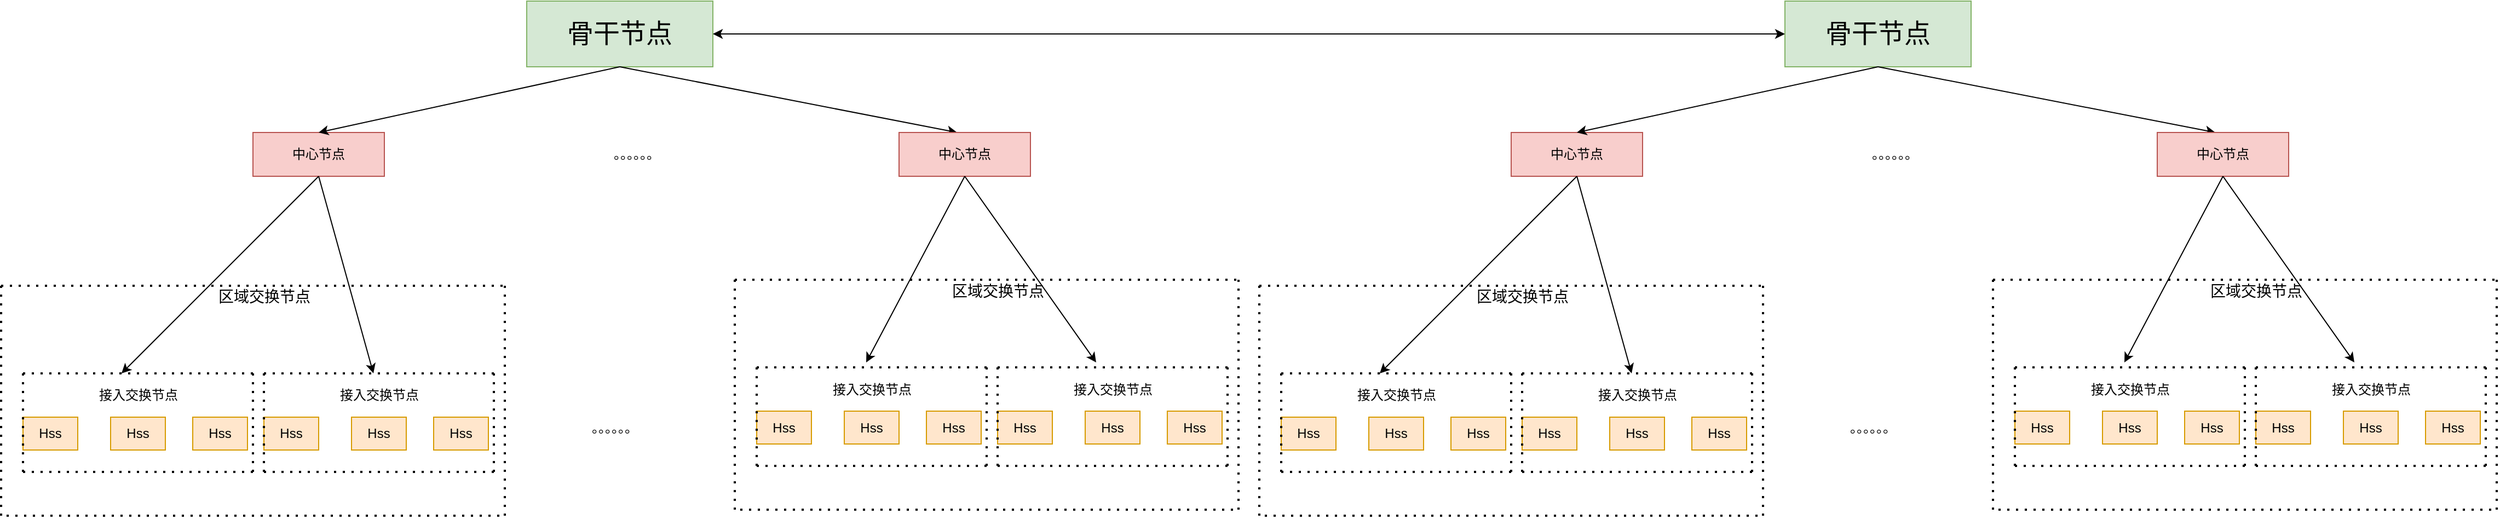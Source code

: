 <mxfile version="13.9.9" type="device"><diagram id="vBe8_hm-TuAzJ5K_MDb0" name="第 1 页"><mxGraphModel dx="2946" dy="1746" grid="1" gridSize="10" guides="1" tooltips="1" connect="1" arrows="1" fold="1" page="1" pageScale="1" pageWidth="1169" pageHeight="827" math="0" shadow="0"><root><mxCell id="0"/><mxCell id="1" parent="0"/><mxCell id="EunMTcDta3f5JZEmmVOf-1" value="&lt;font style=&quot;font-size: 24px&quot;&gt;骨干节点&lt;/font&gt;" style="rounded=0;whiteSpace=wrap;html=1;fillColor=#d5e8d4;strokeColor=#82b366;" parent="1" vertex="1"><mxGeometry x="500" y="10" width="170" height="60" as="geometry"/></mxCell><mxCell id="EunMTcDta3f5JZEmmVOf-2" value="中心节点" style="rounded=0;whiteSpace=wrap;html=1;fillColor=#f8cecc;strokeColor=#b85450;" parent="1" vertex="1"><mxGeometry x="250" y="130" width="120" height="40" as="geometry"/></mxCell><mxCell id="EunMTcDta3f5JZEmmVOf-4" value="" style="endArrow=classic;html=1;exitX=0.5;exitY=1;exitDx=0;exitDy=0;entryX=0.442;entryY=0;entryDx=0;entryDy=0;entryPerimeter=0;" parent="1" source="EunMTcDta3f5JZEmmVOf-1" target="EunMTcDta3f5JZEmmVOf-40" edge="1"><mxGeometry width="50" height="50" relative="1" as="geometry"><mxPoint x="240" y="310" as="sourcePoint"/><mxPoint x="1065" y="140" as="targetPoint"/></mxGeometry></mxCell><mxCell id="EunMTcDta3f5JZEmmVOf-5" value="" style="endArrow=classic;html=1;exitX=0.5;exitY=1;exitDx=0;exitDy=0;entryX=0.5;entryY=0;entryDx=0;entryDy=0;" parent="1" source="EunMTcDta3f5JZEmmVOf-1" target="EunMTcDta3f5JZEmmVOf-2" edge="1"><mxGeometry width="50" height="50" relative="1" as="geometry"><mxPoint x="250" y="320" as="sourcePoint"/><mxPoint x="300" y="270" as="targetPoint"/></mxGeometry></mxCell><mxCell id="EunMTcDta3f5JZEmmVOf-8" value="Hss" style="rounded=0;whiteSpace=wrap;html=1;fillColor=#ffe6cc;strokeColor=#d79b00;" parent="1" vertex="1"><mxGeometry x="40" y="390" width="50" height="30" as="geometry"/></mxCell><mxCell id="EunMTcDta3f5JZEmmVOf-9" value="Hss" style="rounded=0;whiteSpace=wrap;html=1;fillColor=#ffe6cc;strokeColor=#d79b00;" parent="1" vertex="1"><mxGeometry x="120" y="390" width="50" height="30" as="geometry"/></mxCell><mxCell id="EunMTcDta3f5JZEmmVOf-10" value="Hss" style="rounded=0;whiteSpace=wrap;html=1;fillColor=#ffe6cc;strokeColor=#d79b00;" parent="1" vertex="1"><mxGeometry x="195" y="390" width="50" height="30" as="geometry"/></mxCell><mxCell id="EunMTcDta3f5JZEmmVOf-12" value="" style="endArrow=none;dashed=1;html=1;dashPattern=1 3;strokeWidth=2;" parent="1" edge="1"><mxGeometry width="50" height="50" relative="1" as="geometry"><mxPoint x="20" y="270" as="sourcePoint"/><mxPoint x="480" y="270" as="targetPoint"/></mxGeometry></mxCell><mxCell id="EunMTcDta3f5JZEmmVOf-13" value="" style="endArrow=none;dashed=1;html=1;dashPattern=1 3;strokeWidth=2;" parent="1" edge="1"><mxGeometry width="50" height="50" relative="1" as="geometry"><mxPoint x="25" y="480" as="sourcePoint"/><mxPoint x="480" y="480" as="targetPoint"/></mxGeometry></mxCell><mxCell id="EunMTcDta3f5JZEmmVOf-14" value="" style="endArrow=none;dashed=1;html=1;dashPattern=1 3;strokeWidth=2;" parent="1" edge="1"><mxGeometry width="50" height="50" relative="1" as="geometry"><mxPoint x="20" y="270" as="sourcePoint"/><mxPoint x="20" y="480" as="targetPoint"/></mxGeometry></mxCell><mxCell id="EunMTcDta3f5JZEmmVOf-15" value="" style="endArrow=none;dashed=1;html=1;dashPattern=1 3;strokeWidth=2;" parent="1" edge="1"><mxGeometry width="50" height="50" relative="1" as="geometry"><mxPoint x="480" y="480" as="sourcePoint"/><mxPoint x="480" y="270" as="targetPoint"/></mxGeometry></mxCell><mxCell id="EunMTcDta3f5JZEmmVOf-16" value="&lt;font style=&quot;font-size: 14px&quot;&gt;区域交换节点&lt;/font&gt;" style="text;html=1;align=center;verticalAlign=middle;resizable=0;points=[];autosize=1;" parent="1" vertex="1"><mxGeometry x="210" y="270" width="100" height="20" as="geometry"/></mxCell><mxCell id="EunMTcDta3f5JZEmmVOf-17" value="" style="endArrow=none;dashed=1;html=1;dashPattern=1 3;strokeWidth=2;" parent="1" edge="1"><mxGeometry width="50" height="50" relative="1" as="geometry"><mxPoint x="40" y="350" as="sourcePoint"/><mxPoint x="250" y="350" as="targetPoint"/></mxGeometry></mxCell><mxCell id="EunMTcDta3f5JZEmmVOf-18" value="" style="endArrow=none;dashed=1;html=1;dashPattern=1 3;strokeWidth=2;" parent="1" edge="1"><mxGeometry width="50" height="50" relative="1" as="geometry"><mxPoint x="40" y="350" as="sourcePoint"/><mxPoint x="40" y="440" as="targetPoint"/></mxGeometry></mxCell><mxCell id="EunMTcDta3f5JZEmmVOf-19" value="" style="endArrow=none;dashed=1;html=1;dashPattern=1 3;strokeWidth=2;" parent="1" edge="1"><mxGeometry width="50" height="50" relative="1" as="geometry"><mxPoint x="250" y="350" as="sourcePoint"/><mxPoint x="250" y="440" as="targetPoint"/></mxGeometry></mxCell><mxCell id="EunMTcDta3f5JZEmmVOf-20" value="" style="endArrow=none;dashed=1;html=1;dashPattern=1 3;strokeWidth=2;" parent="1" edge="1"><mxGeometry width="50" height="50" relative="1" as="geometry"><mxPoint x="40" y="440" as="sourcePoint"/><mxPoint x="250" y="440" as="targetPoint"/></mxGeometry></mxCell><mxCell id="EunMTcDta3f5JZEmmVOf-23" value="接入交换节点" style="text;html=1;align=center;verticalAlign=middle;resizable=0;points=[];autosize=1;" parent="1" vertex="1"><mxGeometry x="100" y="360" width="90" height="20" as="geometry"/></mxCell><mxCell id="EunMTcDta3f5JZEmmVOf-32" value="Hss" style="rounded=0;whiteSpace=wrap;html=1;fillColor=#ffe6cc;strokeColor=#d79b00;" parent="1" vertex="1"><mxGeometry x="260" y="390" width="50" height="30" as="geometry"/></mxCell><mxCell id="EunMTcDta3f5JZEmmVOf-33" value="Hss" style="rounded=0;whiteSpace=wrap;html=1;fillColor=#ffe6cc;strokeColor=#d79b00;" parent="1" vertex="1"><mxGeometry x="340" y="390" width="50" height="30" as="geometry"/></mxCell><mxCell id="EunMTcDta3f5JZEmmVOf-34" value="Hss" style="rounded=0;whiteSpace=wrap;html=1;fillColor=#ffe6cc;strokeColor=#d79b00;" parent="1" vertex="1"><mxGeometry x="415" y="390" width="50" height="30" as="geometry"/></mxCell><mxCell id="EunMTcDta3f5JZEmmVOf-35" value="" style="endArrow=none;dashed=1;html=1;dashPattern=1 3;strokeWidth=2;" parent="1" edge="1"><mxGeometry width="50" height="50" relative="1" as="geometry"><mxPoint x="260" y="350" as="sourcePoint"/><mxPoint x="470" y="350" as="targetPoint"/></mxGeometry></mxCell><mxCell id="EunMTcDta3f5JZEmmVOf-36" value="" style="endArrow=none;dashed=1;html=1;dashPattern=1 3;strokeWidth=2;" parent="1" edge="1"><mxGeometry width="50" height="50" relative="1" as="geometry"><mxPoint x="260" y="350" as="sourcePoint"/><mxPoint x="260" y="440" as="targetPoint"/></mxGeometry></mxCell><mxCell id="EunMTcDta3f5JZEmmVOf-37" value="" style="endArrow=none;dashed=1;html=1;dashPattern=1 3;strokeWidth=2;" parent="1" edge="1"><mxGeometry width="50" height="50" relative="1" as="geometry"><mxPoint x="470" y="350" as="sourcePoint"/><mxPoint x="470" y="440" as="targetPoint"/></mxGeometry></mxCell><mxCell id="EunMTcDta3f5JZEmmVOf-38" value="" style="endArrow=none;dashed=1;html=1;dashPattern=1 3;strokeWidth=2;" parent="1" edge="1"><mxGeometry width="50" height="50" relative="1" as="geometry"><mxPoint x="260" y="440" as="sourcePoint"/><mxPoint x="470" y="440" as="targetPoint"/></mxGeometry></mxCell><mxCell id="EunMTcDta3f5JZEmmVOf-39" value="接入交换节点" style="text;html=1;align=center;verticalAlign=middle;resizable=0;points=[];autosize=1;" parent="1" vertex="1"><mxGeometry x="320" y="360" width="90" height="20" as="geometry"/></mxCell><mxCell id="EunMTcDta3f5JZEmmVOf-40" value="中心节点" style="rounded=0;whiteSpace=wrap;html=1;fillColor=#f8cecc;strokeColor=#b85450;" parent="1" vertex="1"><mxGeometry x="840" y="130" width="120" height="40" as="geometry"/></mxCell><mxCell id="EunMTcDta3f5JZEmmVOf-41" value="" style="endArrow=classic;html=1;exitX=0.5;exitY=1;exitDx=0;exitDy=0;" parent="1" source="EunMTcDta3f5JZEmmVOf-2" edge="1"><mxGeometry width="50" height="50" relative="1" as="geometry"><mxPoint x="210" y="270" as="sourcePoint"/><mxPoint x="130" y="350" as="targetPoint"/></mxGeometry></mxCell><mxCell id="EunMTcDta3f5JZEmmVOf-42" value="。。。。。。" style="text;html=1;align=center;verticalAlign=middle;resizable=0;points=[];autosize=1;" parent="1" vertex="1"><mxGeometry x="555" y="140" width="90" height="20" as="geometry"/></mxCell><mxCell id="EunMTcDta3f5JZEmmVOf-43" value="" style="endArrow=classic;html=1;exitX=0.5;exitY=1;exitDx=0;exitDy=0;" parent="1" source="EunMTcDta3f5JZEmmVOf-2" edge="1"><mxGeometry width="50" height="50" relative="1" as="geometry"><mxPoint x="240" y="210" as="sourcePoint"/><mxPoint x="360" y="350" as="targetPoint"/></mxGeometry></mxCell><mxCell id="EunMTcDta3f5JZEmmVOf-44" value="Hss" style="rounded=0;whiteSpace=wrap;html=1;fillColor=#ffe6cc;strokeColor=#d79b00;" parent="1" vertex="1"><mxGeometry x="710" y="384.5" width="50" height="30" as="geometry"/></mxCell><mxCell id="EunMTcDta3f5JZEmmVOf-45" value="Hss" style="rounded=0;whiteSpace=wrap;html=1;fillColor=#ffe6cc;strokeColor=#d79b00;" parent="1" vertex="1"><mxGeometry x="790" y="384.5" width="50" height="30" as="geometry"/></mxCell><mxCell id="EunMTcDta3f5JZEmmVOf-46" value="Hss" style="rounded=0;whiteSpace=wrap;html=1;fillColor=#ffe6cc;strokeColor=#d79b00;" parent="1" vertex="1"><mxGeometry x="865" y="384.5" width="50" height="30" as="geometry"/></mxCell><mxCell id="EunMTcDta3f5JZEmmVOf-47" value="" style="endArrow=none;dashed=1;html=1;dashPattern=1 3;strokeWidth=2;" parent="1" edge="1"><mxGeometry width="50" height="50" relative="1" as="geometry"><mxPoint x="690" y="264.5" as="sourcePoint"/><mxPoint x="1150" y="264.5" as="targetPoint"/></mxGeometry></mxCell><mxCell id="EunMTcDta3f5JZEmmVOf-48" value="" style="endArrow=none;dashed=1;html=1;dashPattern=1 3;strokeWidth=2;" parent="1" edge="1"><mxGeometry width="50" height="50" relative="1" as="geometry"><mxPoint x="695" y="474.5" as="sourcePoint"/><mxPoint x="1150" y="474.5" as="targetPoint"/></mxGeometry></mxCell><mxCell id="EunMTcDta3f5JZEmmVOf-49" value="" style="endArrow=none;dashed=1;html=1;dashPattern=1 3;strokeWidth=2;" parent="1" edge="1"><mxGeometry width="50" height="50" relative="1" as="geometry"><mxPoint x="690" y="264.5" as="sourcePoint"/><mxPoint x="690" y="474.5" as="targetPoint"/></mxGeometry></mxCell><mxCell id="EunMTcDta3f5JZEmmVOf-50" value="" style="endArrow=none;dashed=1;html=1;dashPattern=1 3;strokeWidth=2;" parent="1" edge="1"><mxGeometry width="50" height="50" relative="1" as="geometry"><mxPoint x="1150" y="474.5" as="sourcePoint"/><mxPoint x="1150" y="264.5" as="targetPoint"/></mxGeometry></mxCell><mxCell id="EunMTcDta3f5JZEmmVOf-51" value="&lt;font style=&quot;font-size: 14px&quot;&gt;区域交换节点&lt;/font&gt;" style="text;html=1;align=center;verticalAlign=middle;resizable=0;points=[];autosize=1;" parent="1" vertex="1"><mxGeometry x="880" y="264.5" width="100" height="20" as="geometry"/></mxCell><mxCell id="EunMTcDta3f5JZEmmVOf-52" value="" style="endArrow=none;dashed=1;html=1;dashPattern=1 3;strokeWidth=2;" parent="1" edge="1"><mxGeometry width="50" height="50" relative="1" as="geometry"><mxPoint x="710" y="344.5" as="sourcePoint"/><mxPoint x="920" y="344.5" as="targetPoint"/></mxGeometry></mxCell><mxCell id="EunMTcDta3f5JZEmmVOf-53" value="" style="endArrow=none;dashed=1;html=1;dashPattern=1 3;strokeWidth=2;" parent="1" edge="1"><mxGeometry width="50" height="50" relative="1" as="geometry"><mxPoint x="710" y="344.5" as="sourcePoint"/><mxPoint x="710" y="434.5" as="targetPoint"/></mxGeometry></mxCell><mxCell id="EunMTcDta3f5JZEmmVOf-54" value="" style="endArrow=none;dashed=1;html=1;dashPattern=1 3;strokeWidth=2;" parent="1" edge="1"><mxGeometry width="50" height="50" relative="1" as="geometry"><mxPoint x="920" y="344.5" as="sourcePoint"/><mxPoint x="920" y="434.5" as="targetPoint"/></mxGeometry></mxCell><mxCell id="EunMTcDta3f5JZEmmVOf-55" value="" style="endArrow=none;dashed=1;html=1;dashPattern=1 3;strokeWidth=2;" parent="1" edge="1"><mxGeometry width="50" height="50" relative="1" as="geometry"><mxPoint x="710" y="434.5" as="sourcePoint"/><mxPoint x="920" y="434.5" as="targetPoint"/></mxGeometry></mxCell><mxCell id="EunMTcDta3f5JZEmmVOf-56" value="接入交换节点" style="text;html=1;align=center;verticalAlign=middle;resizable=0;points=[];autosize=1;" parent="1" vertex="1"><mxGeometry x="770" y="354.5" width="90" height="20" as="geometry"/></mxCell><mxCell id="EunMTcDta3f5JZEmmVOf-57" value="Hss" style="rounded=0;whiteSpace=wrap;html=1;fillColor=#ffe6cc;strokeColor=#d79b00;" parent="1" vertex="1"><mxGeometry x="930" y="384.5" width="50" height="30" as="geometry"/></mxCell><mxCell id="EunMTcDta3f5JZEmmVOf-58" value="Hss" style="rounded=0;whiteSpace=wrap;html=1;fillColor=#ffe6cc;strokeColor=#d79b00;" parent="1" vertex="1"><mxGeometry x="1010" y="384.5" width="50" height="30" as="geometry"/></mxCell><mxCell id="EunMTcDta3f5JZEmmVOf-59" value="Hss" style="rounded=0;whiteSpace=wrap;html=1;fillColor=#ffe6cc;strokeColor=#d79b00;" parent="1" vertex="1"><mxGeometry x="1085" y="384.5" width="50" height="30" as="geometry"/></mxCell><mxCell id="EunMTcDta3f5JZEmmVOf-60" value="" style="endArrow=none;dashed=1;html=1;dashPattern=1 3;strokeWidth=2;" parent="1" edge="1"><mxGeometry width="50" height="50" relative="1" as="geometry"><mxPoint x="930" y="344.5" as="sourcePoint"/><mxPoint x="1140" y="344.5" as="targetPoint"/></mxGeometry></mxCell><mxCell id="EunMTcDta3f5JZEmmVOf-61" value="" style="endArrow=none;dashed=1;html=1;dashPattern=1 3;strokeWidth=2;" parent="1" edge="1"><mxGeometry width="50" height="50" relative="1" as="geometry"><mxPoint x="930" y="344.5" as="sourcePoint"/><mxPoint x="930" y="434.5" as="targetPoint"/></mxGeometry></mxCell><mxCell id="EunMTcDta3f5JZEmmVOf-62" value="" style="endArrow=none;dashed=1;html=1;dashPattern=1 3;strokeWidth=2;" parent="1" edge="1"><mxGeometry width="50" height="50" relative="1" as="geometry"><mxPoint x="1140" y="344.5" as="sourcePoint"/><mxPoint x="1140" y="434.5" as="targetPoint"/></mxGeometry></mxCell><mxCell id="EunMTcDta3f5JZEmmVOf-63" value="" style="endArrow=none;dashed=1;html=1;dashPattern=1 3;strokeWidth=2;" parent="1" edge="1"><mxGeometry width="50" height="50" relative="1" as="geometry"><mxPoint x="930" y="434.5" as="sourcePoint"/><mxPoint x="1140" y="434.5" as="targetPoint"/></mxGeometry></mxCell><mxCell id="EunMTcDta3f5JZEmmVOf-64" value="接入交换节点" style="text;html=1;align=center;verticalAlign=middle;resizable=0;points=[];autosize=1;" parent="1" vertex="1"><mxGeometry x="990" y="354.5" width="90" height="20" as="geometry"/></mxCell><mxCell id="EunMTcDta3f5JZEmmVOf-65" value="" style="endArrow=classic;html=1;exitX=0.5;exitY=1;exitDx=0;exitDy=0;" parent="1" source="EunMTcDta3f5JZEmmVOf-40" edge="1"><mxGeometry width="50" height="50" relative="1" as="geometry"><mxPoint x="320" y="180" as="sourcePoint"/><mxPoint x="810" y="340" as="targetPoint"/></mxGeometry></mxCell><mxCell id="EunMTcDta3f5JZEmmVOf-66" value="" style="endArrow=classic;html=1;exitX=0.5;exitY=1;exitDx=0;exitDy=0;" parent="1" source="EunMTcDta3f5JZEmmVOf-40" edge="1"><mxGeometry width="50" height="50" relative="1" as="geometry"><mxPoint x="900" y="180" as="sourcePoint"/><mxPoint x="1020" y="340" as="targetPoint"/></mxGeometry></mxCell><mxCell id="EunMTcDta3f5JZEmmVOf-67" value="。。。。。。" style="text;html=1;align=center;verticalAlign=middle;resizable=0;points=[];autosize=1;" parent="1" vertex="1"><mxGeometry x="535" y="390" width="90" height="20" as="geometry"/></mxCell><mxCell id="MhMrgyFdrv94dPQ8KvPe-1" value="&lt;font style=&quot;font-size: 24px&quot;&gt;骨干节点&lt;/font&gt;" style="rounded=0;whiteSpace=wrap;html=1;fillColor=#d5e8d4;strokeColor=#82b366;" vertex="1" parent="1"><mxGeometry x="1649" y="10" width="170" height="60" as="geometry"/></mxCell><mxCell id="MhMrgyFdrv94dPQ8KvPe-2" value="中心节点" style="rounded=0;whiteSpace=wrap;html=1;fillColor=#f8cecc;strokeColor=#b85450;" vertex="1" parent="1"><mxGeometry x="1399" y="130" width="120" height="40" as="geometry"/></mxCell><mxCell id="MhMrgyFdrv94dPQ8KvPe-3" value="" style="endArrow=classic;html=1;exitX=0.5;exitY=1;exitDx=0;exitDy=0;entryX=0.442;entryY=0;entryDx=0;entryDy=0;entryPerimeter=0;" edge="1" parent="1" source="MhMrgyFdrv94dPQ8KvPe-1" target="MhMrgyFdrv94dPQ8KvPe-26"><mxGeometry width="50" height="50" relative="1" as="geometry"><mxPoint x="1389" y="310" as="sourcePoint"/><mxPoint x="2214" y="140" as="targetPoint"/></mxGeometry></mxCell><mxCell id="MhMrgyFdrv94dPQ8KvPe-4" value="" style="endArrow=classic;html=1;exitX=0.5;exitY=1;exitDx=0;exitDy=0;entryX=0.5;entryY=0;entryDx=0;entryDy=0;" edge="1" parent="1" source="MhMrgyFdrv94dPQ8KvPe-1" target="MhMrgyFdrv94dPQ8KvPe-2"><mxGeometry width="50" height="50" relative="1" as="geometry"><mxPoint x="1399" y="320" as="sourcePoint"/><mxPoint x="1449" y="270" as="targetPoint"/></mxGeometry></mxCell><mxCell id="MhMrgyFdrv94dPQ8KvPe-5" value="Hss" style="rounded=0;whiteSpace=wrap;html=1;fillColor=#ffe6cc;strokeColor=#d79b00;" vertex="1" parent="1"><mxGeometry x="1189" y="390" width="50" height="30" as="geometry"/></mxCell><mxCell id="MhMrgyFdrv94dPQ8KvPe-6" value="Hss" style="rounded=0;whiteSpace=wrap;html=1;fillColor=#ffe6cc;strokeColor=#d79b00;" vertex="1" parent="1"><mxGeometry x="1269" y="390" width="50" height="30" as="geometry"/></mxCell><mxCell id="MhMrgyFdrv94dPQ8KvPe-7" value="Hss" style="rounded=0;whiteSpace=wrap;html=1;fillColor=#ffe6cc;strokeColor=#d79b00;" vertex="1" parent="1"><mxGeometry x="1344" y="390" width="50" height="30" as="geometry"/></mxCell><mxCell id="MhMrgyFdrv94dPQ8KvPe-8" value="" style="endArrow=none;dashed=1;html=1;dashPattern=1 3;strokeWidth=2;" edge="1" parent="1"><mxGeometry width="50" height="50" relative="1" as="geometry"><mxPoint x="1169" y="270" as="sourcePoint"/><mxPoint x="1629" y="270" as="targetPoint"/></mxGeometry></mxCell><mxCell id="MhMrgyFdrv94dPQ8KvPe-9" value="" style="endArrow=none;dashed=1;html=1;dashPattern=1 3;strokeWidth=2;" edge="1" parent="1"><mxGeometry width="50" height="50" relative="1" as="geometry"><mxPoint x="1174" y="480" as="sourcePoint"/><mxPoint x="1629" y="480" as="targetPoint"/></mxGeometry></mxCell><mxCell id="MhMrgyFdrv94dPQ8KvPe-10" value="" style="endArrow=none;dashed=1;html=1;dashPattern=1 3;strokeWidth=2;" edge="1" parent="1"><mxGeometry width="50" height="50" relative="1" as="geometry"><mxPoint x="1169" y="270" as="sourcePoint"/><mxPoint x="1169" y="480" as="targetPoint"/></mxGeometry></mxCell><mxCell id="MhMrgyFdrv94dPQ8KvPe-11" value="" style="endArrow=none;dashed=1;html=1;dashPattern=1 3;strokeWidth=2;" edge="1" parent="1"><mxGeometry width="50" height="50" relative="1" as="geometry"><mxPoint x="1629" y="480" as="sourcePoint"/><mxPoint x="1629" y="270" as="targetPoint"/></mxGeometry></mxCell><mxCell id="MhMrgyFdrv94dPQ8KvPe-12" value="&lt;font style=&quot;font-size: 14px&quot;&gt;区域交换节点&lt;/font&gt;" style="text;html=1;align=center;verticalAlign=middle;resizable=0;points=[];autosize=1;" vertex="1" parent="1"><mxGeometry x="1359" y="270" width="100" height="20" as="geometry"/></mxCell><mxCell id="MhMrgyFdrv94dPQ8KvPe-13" value="" style="endArrow=none;dashed=1;html=1;dashPattern=1 3;strokeWidth=2;" edge="1" parent="1"><mxGeometry width="50" height="50" relative="1" as="geometry"><mxPoint x="1189" y="350" as="sourcePoint"/><mxPoint x="1399" y="350" as="targetPoint"/></mxGeometry></mxCell><mxCell id="MhMrgyFdrv94dPQ8KvPe-14" value="" style="endArrow=none;dashed=1;html=1;dashPattern=1 3;strokeWidth=2;" edge="1" parent="1"><mxGeometry width="50" height="50" relative="1" as="geometry"><mxPoint x="1189" y="350" as="sourcePoint"/><mxPoint x="1189" y="440" as="targetPoint"/></mxGeometry></mxCell><mxCell id="MhMrgyFdrv94dPQ8KvPe-15" value="" style="endArrow=none;dashed=1;html=1;dashPattern=1 3;strokeWidth=2;" edge="1" parent="1"><mxGeometry width="50" height="50" relative="1" as="geometry"><mxPoint x="1399" y="350" as="sourcePoint"/><mxPoint x="1399" y="440" as="targetPoint"/></mxGeometry></mxCell><mxCell id="MhMrgyFdrv94dPQ8KvPe-16" value="" style="endArrow=none;dashed=1;html=1;dashPattern=1 3;strokeWidth=2;" edge="1" parent="1"><mxGeometry width="50" height="50" relative="1" as="geometry"><mxPoint x="1189" y="440" as="sourcePoint"/><mxPoint x="1399" y="440" as="targetPoint"/></mxGeometry></mxCell><mxCell id="MhMrgyFdrv94dPQ8KvPe-17" value="接入交换节点" style="text;html=1;align=center;verticalAlign=middle;resizable=0;points=[];autosize=1;" vertex="1" parent="1"><mxGeometry x="1249" y="360" width="90" height="20" as="geometry"/></mxCell><mxCell id="MhMrgyFdrv94dPQ8KvPe-18" value="Hss" style="rounded=0;whiteSpace=wrap;html=1;fillColor=#ffe6cc;strokeColor=#d79b00;" vertex="1" parent="1"><mxGeometry x="1409" y="390" width="50" height="30" as="geometry"/></mxCell><mxCell id="MhMrgyFdrv94dPQ8KvPe-19" value="Hss" style="rounded=0;whiteSpace=wrap;html=1;fillColor=#ffe6cc;strokeColor=#d79b00;" vertex="1" parent="1"><mxGeometry x="1489" y="390" width="50" height="30" as="geometry"/></mxCell><mxCell id="MhMrgyFdrv94dPQ8KvPe-20" value="Hss" style="rounded=0;whiteSpace=wrap;html=1;fillColor=#ffe6cc;strokeColor=#d79b00;" vertex="1" parent="1"><mxGeometry x="1564" y="390" width="50" height="30" as="geometry"/></mxCell><mxCell id="MhMrgyFdrv94dPQ8KvPe-21" value="" style="endArrow=none;dashed=1;html=1;dashPattern=1 3;strokeWidth=2;" edge="1" parent="1"><mxGeometry width="50" height="50" relative="1" as="geometry"><mxPoint x="1409" y="350" as="sourcePoint"/><mxPoint x="1619" y="350" as="targetPoint"/></mxGeometry></mxCell><mxCell id="MhMrgyFdrv94dPQ8KvPe-22" value="" style="endArrow=none;dashed=1;html=1;dashPattern=1 3;strokeWidth=2;" edge="1" parent="1"><mxGeometry width="50" height="50" relative="1" as="geometry"><mxPoint x="1409" y="350" as="sourcePoint"/><mxPoint x="1409" y="440" as="targetPoint"/></mxGeometry></mxCell><mxCell id="MhMrgyFdrv94dPQ8KvPe-23" value="" style="endArrow=none;dashed=1;html=1;dashPattern=1 3;strokeWidth=2;" edge="1" parent="1"><mxGeometry width="50" height="50" relative="1" as="geometry"><mxPoint x="1619" y="350" as="sourcePoint"/><mxPoint x="1619" y="440" as="targetPoint"/></mxGeometry></mxCell><mxCell id="MhMrgyFdrv94dPQ8KvPe-24" value="" style="endArrow=none;dashed=1;html=1;dashPattern=1 3;strokeWidth=2;" edge="1" parent="1"><mxGeometry width="50" height="50" relative="1" as="geometry"><mxPoint x="1409" y="440" as="sourcePoint"/><mxPoint x="1619" y="440" as="targetPoint"/></mxGeometry></mxCell><mxCell id="MhMrgyFdrv94dPQ8KvPe-25" value="接入交换节点" style="text;html=1;align=center;verticalAlign=middle;resizable=0;points=[];autosize=1;" vertex="1" parent="1"><mxGeometry x="1469" y="360" width="90" height="20" as="geometry"/></mxCell><mxCell id="MhMrgyFdrv94dPQ8KvPe-26" value="中心节点" style="rounded=0;whiteSpace=wrap;html=1;fillColor=#f8cecc;strokeColor=#b85450;" vertex="1" parent="1"><mxGeometry x="1989" y="130" width="120" height="40" as="geometry"/></mxCell><mxCell id="MhMrgyFdrv94dPQ8KvPe-27" value="" style="endArrow=classic;html=1;exitX=0.5;exitY=1;exitDx=0;exitDy=0;" edge="1" parent="1" source="MhMrgyFdrv94dPQ8KvPe-2"><mxGeometry width="50" height="50" relative="1" as="geometry"><mxPoint x="1359" y="270" as="sourcePoint"/><mxPoint x="1279" y="350" as="targetPoint"/></mxGeometry></mxCell><mxCell id="MhMrgyFdrv94dPQ8KvPe-28" value="。。。。。。" style="text;html=1;align=center;verticalAlign=middle;resizable=0;points=[];autosize=1;" vertex="1" parent="1"><mxGeometry x="1704" y="140" width="90" height="20" as="geometry"/></mxCell><mxCell id="MhMrgyFdrv94dPQ8KvPe-29" value="" style="endArrow=classic;html=1;exitX=0.5;exitY=1;exitDx=0;exitDy=0;" edge="1" parent="1" source="MhMrgyFdrv94dPQ8KvPe-2"><mxGeometry width="50" height="50" relative="1" as="geometry"><mxPoint x="1389" y="210" as="sourcePoint"/><mxPoint x="1509" y="350" as="targetPoint"/></mxGeometry></mxCell><mxCell id="MhMrgyFdrv94dPQ8KvPe-30" value="Hss" style="rounded=0;whiteSpace=wrap;html=1;fillColor=#ffe6cc;strokeColor=#d79b00;" vertex="1" parent="1"><mxGeometry x="1859" y="384.5" width="50" height="30" as="geometry"/></mxCell><mxCell id="MhMrgyFdrv94dPQ8KvPe-31" value="Hss" style="rounded=0;whiteSpace=wrap;html=1;fillColor=#ffe6cc;strokeColor=#d79b00;" vertex="1" parent="1"><mxGeometry x="1939" y="384.5" width="50" height="30" as="geometry"/></mxCell><mxCell id="MhMrgyFdrv94dPQ8KvPe-32" value="Hss" style="rounded=0;whiteSpace=wrap;html=1;fillColor=#ffe6cc;strokeColor=#d79b00;" vertex="1" parent="1"><mxGeometry x="2014" y="384.5" width="50" height="30" as="geometry"/></mxCell><mxCell id="MhMrgyFdrv94dPQ8KvPe-33" value="" style="endArrow=none;dashed=1;html=1;dashPattern=1 3;strokeWidth=2;" edge="1" parent="1"><mxGeometry width="50" height="50" relative="1" as="geometry"><mxPoint x="1839" y="264.5" as="sourcePoint"/><mxPoint x="2299" y="264.5" as="targetPoint"/></mxGeometry></mxCell><mxCell id="MhMrgyFdrv94dPQ8KvPe-34" value="" style="endArrow=none;dashed=1;html=1;dashPattern=1 3;strokeWidth=2;" edge="1" parent="1"><mxGeometry width="50" height="50" relative="1" as="geometry"><mxPoint x="1844" y="474.5" as="sourcePoint"/><mxPoint x="2299" y="474.5" as="targetPoint"/></mxGeometry></mxCell><mxCell id="MhMrgyFdrv94dPQ8KvPe-35" value="" style="endArrow=none;dashed=1;html=1;dashPattern=1 3;strokeWidth=2;" edge="1" parent="1"><mxGeometry width="50" height="50" relative="1" as="geometry"><mxPoint x="1839" y="264.5" as="sourcePoint"/><mxPoint x="1839" y="474.5" as="targetPoint"/></mxGeometry></mxCell><mxCell id="MhMrgyFdrv94dPQ8KvPe-36" value="" style="endArrow=none;dashed=1;html=1;dashPattern=1 3;strokeWidth=2;" edge="1" parent="1"><mxGeometry width="50" height="50" relative="1" as="geometry"><mxPoint x="2299" y="474.5" as="sourcePoint"/><mxPoint x="2299" y="264.5" as="targetPoint"/></mxGeometry></mxCell><mxCell id="MhMrgyFdrv94dPQ8KvPe-37" value="&lt;font style=&quot;font-size: 14px&quot;&gt;区域交换节点&lt;/font&gt;" style="text;html=1;align=center;verticalAlign=middle;resizable=0;points=[];autosize=1;" vertex="1" parent="1"><mxGeometry x="2029" y="264.5" width="100" height="20" as="geometry"/></mxCell><mxCell id="MhMrgyFdrv94dPQ8KvPe-38" value="" style="endArrow=none;dashed=1;html=1;dashPattern=1 3;strokeWidth=2;" edge="1" parent="1"><mxGeometry width="50" height="50" relative="1" as="geometry"><mxPoint x="1859" y="344.5" as="sourcePoint"/><mxPoint x="2069" y="344.5" as="targetPoint"/></mxGeometry></mxCell><mxCell id="MhMrgyFdrv94dPQ8KvPe-39" value="" style="endArrow=none;dashed=1;html=1;dashPattern=1 3;strokeWidth=2;" edge="1" parent="1"><mxGeometry width="50" height="50" relative="1" as="geometry"><mxPoint x="1859" y="344.5" as="sourcePoint"/><mxPoint x="1859" y="434.5" as="targetPoint"/></mxGeometry></mxCell><mxCell id="MhMrgyFdrv94dPQ8KvPe-40" value="" style="endArrow=none;dashed=1;html=1;dashPattern=1 3;strokeWidth=2;" edge="1" parent="1"><mxGeometry width="50" height="50" relative="1" as="geometry"><mxPoint x="2069" y="344.5" as="sourcePoint"/><mxPoint x="2069" y="434.5" as="targetPoint"/></mxGeometry></mxCell><mxCell id="MhMrgyFdrv94dPQ8KvPe-41" value="" style="endArrow=none;dashed=1;html=1;dashPattern=1 3;strokeWidth=2;" edge="1" parent="1"><mxGeometry width="50" height="50" relative="1" as="geometry"><mxPoint x="1859" y="434.5" as="sourcePoint"/><mxPoint x="2069" y="434.5" as="targetPoint"/></mxGeometry></mxCell><mxCell id="MhMrgyFdrv94dPQ8KvPe-42" value="接入交换节点" style="text;html=1;align=center;verticalAlign=middle;resizable=0;points=[];autosize=1;" vertex="1" parent="1"><mxGeometry x="1919" y="354.5" width="90" height="20" as="geometry"/></mxCell><mxCell id="MhMrgyFdrv94dPQ8KvPe-43" value="Hss" style="rounded=0;whiteSpace=wrap;html=1;fillColor=#ffe6cc;strokeColor=#d79b00;" vertex="1" parent="1"><mxGeometry x="2079" y="384.5" width="50" height="30" as="geometry"/></mxCell><mxCell id="MhMrgyFdrv94dPQ8KvPe-44" value="Hss" style="rounded=0;whiteSpace=wrap;html=1;fillColor=#ffe6cc;strokeColor=#d79b00;" vertex="1" parent="1"><mxGeometry x="2159" y="384.5" width="50" height="30" as="geometry"/></mxCell><mxCell id="MhMrgyFdrv94dPQ8KvPe-45" value="Hss" style="rounded=0;whiteSpace=wrap;html=1;fillColor=#ffe6cc;strokeColor=#d79b00;" vertex="1" parent="1"><mxGeometry x="2234" y="384.5" width="50" height="30" as="geometry"/></mxCell><mxCell id="MhMrgyFdrv94dPQ8KvPe-46" value="" style="endArrow=none;dashed=1;html=1;dashPattern=1 3;strokeWidth=2;" edge="1" parent="1"><mxGeometry width="50" height="50" relative="1" as="geometry"><mxPoint x="2079" y="344.5" as="sourcePoint"/><mxPoint x="2289" y="344.5" as="targetPoint"/></mxGeometry></mxCell><mxCell id="MhMrgyFdrv94dPQ8KvPe-47" value="" style="endArrow=none;dashed=1;html=1;dashPattern=1 3;strokeWidth=2;" edge="1" parent="1"><mxGeometry width="50" height="50" relative="1" as="geometry"><mxPoint x="2079" y="344.5" as="sourcePoint"/><mxPoint x="2079" y="434.5" as="targetPoint"/></mxGeometry></mxCell><mxCell id="MhMrgyFdrv94dPQ8KvPe-48" value="" style="endArrow=none;dashed=1;html=1;dashPattern=1 3;strokeWidth=2;" edge="1" parent="1"><mxGeometry width="50" height="50" relative="1" as="geometry"><mxPoint x="2289" y="344.5" as="sourcePoint"/><mxPoint x="2289" y="434.5" as="targetPoint"/></mxGeometry></mxCell><mxCell id="MhMrgyFdrv94dPQ8KvPe-49" value="" style="endArrow=none;dashed=1;html=1;dashPattern=1 3;strokeWidth=2;" edge="1" parent="1"><mxGeometry width="50" height="50" relative="1" as="geometry"><mxPoint x="2079" y="434.5" as="sourcePoint"/><mxPoint x="2289" y="434.5" as="targetPoint"/></mxGeometry></mxCell><mxCell id="MhMrgyFdrv94dPQ8KvPe-50" value="接入交换节点" style="text;html=1;align=center;verticalAlign=middle;resizable=0;points=[];autosize=1;" vertex="1" parent="1"><mxGeometry x="2139" y="354.5" width="90" height="20" as="geometry"/></mxCell><mxCell id="MhMrgyFdrv94dPQ8KvPe-51" value="" style="endArrow=classic;html=1;exitX=0.5;exitY=1;exitDx=0;exitDy=0;" edge="1" parent="1" source="MhMrgyFdrv94dPQ8KvPe-26"><mxGeometry width="50" height="50" relative="1" as="geometry"><mxPoint x="1469" y="180" as="sourcePoint"/><mxPoint x="1959" y="340" as="targetPoint"/></mxGeometry></mxCell><mxCell id="MhMrgyFdrv94dPQ8KvPe-52" value="" style="endArrow=classic;html=1;exitX=0.5;exitY=1;exitDx=0;exitDy=0;" edge="1" parent="1" source="MhMrgyFdrv94dPQ8KvPe-26"><mxGeometry width="50" height="50" relative="1" as="geometry"><mxPoint x="2049" y="180" as="sourcePoint"/><mxPoint x="2169" y="340" as="targetPoint"/></mxGeometry></mxCell><mxCell id="MhMrgyFdrv94dPQ8KvPe-53" value="。。。。。。" style="text;html=1;align=center;verticalAlign=middle;resizable=0;points=[];autosize=1;" vertex="1" parent="1"><mxGeometry x="1684" y="390" width="90" height="20" as="geometry"/></mxCell><mxCell id="MhMrgyFdrv94dPQ8KvPe-54" value="" style="endArrow=classic;startArrow=classic;html=1;exitX=1;exitY=0.5;exitDx=0;exitDy=0;entryX=0;entryY=0.5;entryDx=0;entryDy=0;" edge="1" parent="1" source="EunMTcDta3f5JZEmmVOf-1" target="MhMrgyFdrv94dPQ8KvPe-1"><mxGeometry width="50" height="50" relative="1" as="geometry"><mxPoint x="390" y="-120" as="sourcePoint"/><mxPoint x="440" y="-170" as="targetPoint"/></mxGeometry></mxCell></root></mxGraphModel></diagram></mxfile>